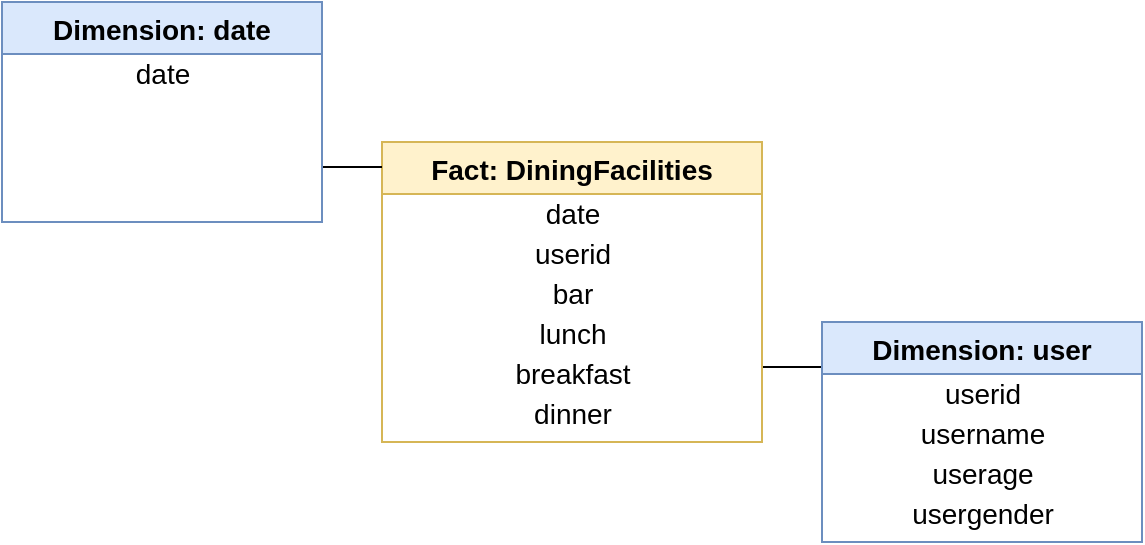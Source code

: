 <mxfile version="13.1.3" type="google"><diagram id="C5RBs43oDa-KdzZeNtuy" name="Page-1"><mxGraphModel dx="1038" dy="499" grid="1" gridSize="10" guides="1" tooltips="1" connect="1" arrows="1" fold="1" page="1" pageScale="1" pageWidth="827" pageHeight="1169" math="0" shadow="0"><root><mxCell id="WIyWlLk6GJQsqaUBKTNV-0"/><mxCell id="WIyWlLk6GJQsqaUBKTNV-1" parent="WIyWlLk6GJQsqaUBKTNV-0"/><mxCell id="1UuIg6DpRpOQX-UUaC3L-4" style="edgeStyle=orthogonalEdgeStyle;rounded=0;orthogonalLoop=1;jettySize=auto;html=1;exitX=1;exitY=0.75;exitDx=0;exitDy=0;entryX=0;entryY=0.151;entryDx=0;entryDy=0;entryPerimeter=0;endArrow=none;endFill=0;fontSize=14;" parent="WIyWlLk6GJQsqaUBKTNV-1" source="zkfFHV4jXpPFQw0GAbJ--56" target="Fd1ZfHz17r2cJw45-D3x-23" edge="1"><mxGeometry relative="1" as="geometry"/></mxCell><mxCell id="zkfFHV4jXpPFQw0GAbJ--56" value="Fact: DiningFacilities" style="swimlane;fontStyle=1;childLayout=stackLayout;horizontal=1;startSize=26;horizontalStack=0;resizeParent=1;resizeLast=0;collapsible=1;marginBottom=0;rounded=0;shadow=0;strokeWidth=1;fontSize=14;fillColor=#fff2cc;strokeColor=#d6b656;" parent="WIyWlLk6GJQsqaUBKTNV-1" vertex="1"><mxGeometry x="310" y="190" width="190" height="150" as="geometry"><mxRectangle x="260" y="80" width="160" height="26" as="alternateBounds"/></mxGeometry></mxCell><mxCell id="Wz4wUR7gc0VK1sdrvw3V-7" value="date" style="text;html=1;align=center;verticalAlign=middle;resizable=0;points=[];autosize=1;fontSize=14;" parent="zkfFHV4jXpPFQw0GAbJ--56" vertex="1"><mxGeometry y="26" width="190" height="20" as="geometry"/></mxCell><mxCell id="Fd1ZfHz17r2cJw45-D3x-21" value="userid" style="text;html=1;align=center;verticalAlign=middle;resizable=0;points=[];autosize=1;fontSize=14;" parent="zkfFHV4jXpPFQw0GAbJ--56" vertex="1"><mxGeometry y="46" width="190" height="20" as="geometry"/></mxCell><mxCell id="PFLr-hYCMLFpG-lLTN2f-0" value="bar" style="text;html=1;align=center;verticalAlign=middle;resizable=0;points=[];autosize=1;fontSize=14;" vertex="1" parent="zkfFHV4jXpPFQw0GAbJ--56"><mxGeometry y="66" width="190" height="20" as="geometry"/></mxCell><mxCell id="PFLr-hYCMLFpG-lLTN2f-10" value="lunch" style="text;html=1;align=center;verticalAlign=middle;resizable=0;points=[];autosize=1;fontSize=14;" vertex="1" parent="zkfFHV4jXpPFQw0GAbJ--56"><mxGeometry y="86" width="190" height="20" as="geometry"/></mxCell><mxCell id="PFLr-hYCMLFpG-lLTN2f-11" value="breakfast" style="text;html=1;align=center;verticalAlign=middle;resizable=0;points=[];autosize=1;fontSize=14;" vertex="1" parent="zkfFHV4jXpPFQw0GAbJ--56"><mxGeometry y="106" width="190" height="20" as="geometry"/></mxCell><mxCell id="PFLr-hYCMLFpG-lLTN2f-12" value="dinner" style="text;html=1;align=center;verticalAlign=middle;resizable=0;points=[];autosize=1;fontSize=14;" vertex="1" parent="zkfFHV4jXpPFQw0GAbJ--56"><mxGeometry y="126" width="190" height="20" as="geometry"/></mxCell><mxCell id="PFLr-hYCMLFpG-lLTN2f-8" style="edgeStyle=orthogonalEdgeStyle;rounded=0;orthogonalLoop=1;jettySize=auto;html=1;exitX=1;exitY=0.75;exitDx=0;exitDy=0;endArrow=none;endFill=0;" edge="1" parent="WIyWlLk6GJQsqaUBKTNV-1" source="PFLr-hYCMLFpG-lLTN2f-2"><mxGeometry relative="1" as="geometry"><mxPoint x="310" y="203" as="targetPoint"/></mxGeometry></mxCell><mxCell id="PFLr-hYCMLFpG-lLTN2f-2" value="Dimension: date" style="swimlane;fontStyle=1;childLayout=stackLayout;horizontal=1;startSize=26;horizontalStack=0;resizeParent=1;resizeLast=0;collapsible=1;marginBottom=0;rounded=0;shadow=0;strokeWidth=1;fontSize=14;fillColor=#dae8fc;strokeColor=#6c8ebf;" vertex="1" parent="WIyWlLk6GJQsqaUBKTNV-1"><mxGeometry x="120" y="120" width="160" height="110" as="geometry"><mxRectangle x="260" y="80" width="160" height="26" as="alternateBounds"/></mxGeometry></mxCell><mxCell id="PFLr-hYCMLFpG-lLTN2f-3" value="date" style="text;html=1;align=center;verticalAlign=middle;resizable=0;points=[];autosize=1;fontSize=14;" vertex="1" parent="PFLr-hYCMLFpG-lLTN2f-2"><mxGeometry y="26" width="160" height="20" as="geometry"/></mxCell><mxCell id="Fd1ZfHz17r2cJw45-D3x-23" value="Dimension: user" style="swimlane;fontStyle=1;childLayout=stackLayout;horizontal=1;startSize=26;horizontalStack=0;resizeParent=1;resizeLast=0;collapsible=1;marginBottom=0;rounded=0;shadow=0;strokeWidth=1;fontSize=14;fillColor=#dae8fc;strokeColor=#6c8ebf;" parent="WIyWlLk6GJQsqaUBKTNV-1" vertex="1"><mxGeometry x="530" y="280" width="160" height="110" as="geometry"><mxRectangle x="260" y="80" width="160" height="26" as="alternateBounds"/></mxGeometry></mxCell><mxCell id="Fd1ZfHz17r2cJw45-D3x-24" value="userid" style="text;html=1;align=center;verticalAlign=middle;resizable=0;points=[];autosize=1;fontSize=14;" parent="Fd1ZfHz17r2cJw45-D3x-23" vertex="1"><mxGeometry y="26" width="160" height="20" as="geometry"/></mxCell><mxCell id="BTDa_grJitZVIqtofB53-0" value="username" style="text;html=1;align=center;verticalAlign=middle;resizable=0;points=[];autosize=1;fontSize=14;" parent="Fd1ZfHz17r2cJw45-D3x-23" vertex="1"><mxGeometry y="46" width="160" height="20" as="geometry"/></mxCell><mxCell id="BTDa_grJitZVIqtofB53-1" value="userage" style="text;html=1;align=center;verticalAlign=middle;resizable=0;points=[];autosize=1;fontSize=14;" parent="Fd1ZfHz17r2cJw45-D3x-23" vertex="1"><mxGeometry y="66" width="160" height="20" as="geometry"/></mxCell><mxCell id="BTDa_grJitZVIqtofB53-2" value="usergender" style="text;html=1;align=center;verticalAlign=middle;resizable=0;points=[];autosize=1;fontSize=14;" parent="Fd1ZfHz17r2cJw45-D3x-23" vertex="1"><mxGeometry y="86" width="160" height="20" as="geometry"/></mxCell></root></mxGraphModel></diagram></mxfile>